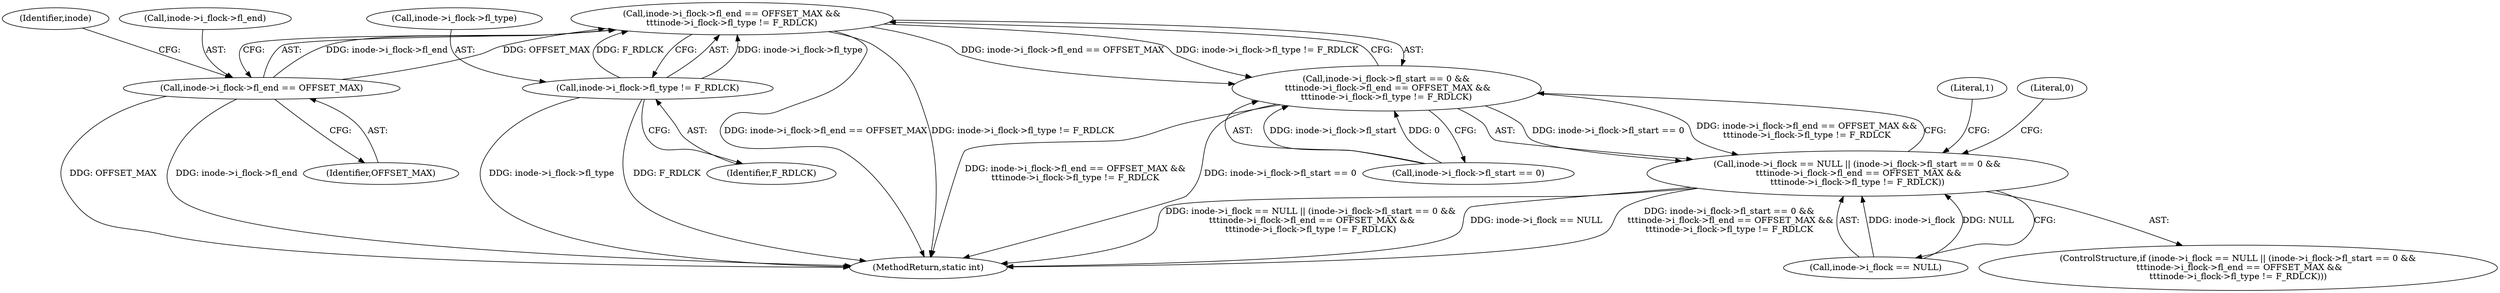digraph "0_linux_263b4509ec4d47e0da3e753f85a39ea12d1eff24@API" {
"1000141" [label="(Call,inode->i_flock->fl_end == OFFSET_MAX &&\n\t\t\tinode->i_flock->fl_type != F_RDLCK)"];
"1000142" [label="(Call,inode->i_flock->fl_end == OFFSET_MAX)"];
"1000149" [label="(Call,inode->i_flock->fl_type != F_RDLCK)"];
"1000133" [label="(Call,inode->i_flock->fl_start == 0 &&\n \t\t\tinode->i_flock->fl_end == OFFSET_MAX &&\n\t\t\tinode->i_flock->fl_type != F_RDLCK)"];
"1000127" [label="(Call,inode->i_flock == NULL || (inode->i_flock->fl_start == 0 &&\n \t\t\tinode->i_flock->fl_end == OFFSET_MAX &&\n\t\t\tinode->i_flock->fl_type != F_RDLCK))"];
"1000142" [label="(Call,inode->i_flock->fl_end == OFFSET_MAX)"];
"1000150" [label="(Call,inode->i_flock->fl_type)"];
"1000126" [label="(ControlStructure,if (inode->i_flock == NULL || (inode->i_flock->fl_start == 0 &&\n \t\t\tinode->i_flock->fl_end == OFFSET_MAX &&\n\t\t\tinode->i_flock->fl_type != F_RDLCK)))"];
"1000133" [label="(Call,inode->i_flock->fl_start == 0 &&\n \t\t\tinode->i_flock->fl_end == OFFSET_MAX &&\n\t\t\tinode->i_flock->fl_type != F_RDLCK)"];
"1000128" [label="(Call,inode->i_flock == NULL)"];
"1000149" [label="(Call,inode->i_flock->fl_type != F_RDLCK)"];
"1000152" [label="(Identifier,inode)"];
"1000155" [label="(Identifier,F_RDLCK)"];
"1000127" [label="(Call,inode->i_flock == NULL || (inode->i_flock->fl_start == 0 &&\n \t\t\tinode->i_flock->fl_end == OFFSET_MAX &&\n\t\t\tinode->i_flock->fl_type != F_RDLCK))"];
"1000160" [label="(MethodReturn,static int)"];
"1000148" [label="(Identifier,OFFSET_MAX)"];
"1000134" [label="(Call,inode->i_flock->fl_start == 0)"];
"1000157" [label="(Literal,1)"];
"1000141" [label="(Call,inode->i_flock->fl_end == OFFSET_MAX &&\n\t\t\tinode->i_flock->fl_type != F_RDLCK)"];
"1000159" [label="(Literal,0)"];
"1000143" [label="(Call,inode->i_flock->fl_end)"];
"1000141" -> "1000133"  [label="AST: "];
"1000141" -> "1000142"  [label="CFG: "];
"1000141" -> "1000149"  [label="CFG: "];
"1000142" -> "1000141"  [label="AST: "];
"1000149" -> "1000141"  [label="AST: "];
"1000133" -> "1000141"  [label="CFG: "];
"1000141" -> "1000160"  [label="DDG: inode->i_flock->fl_end == OFFSET_MAX"];
"1000141" -> "1000160"  [label="DDG: inode->i_flock->fl_type != F_RDLCK"];
"1000141" -> "1000133"  [label="DDG: inode->i_flock->fl_end == OFFSET_MAX"];
"1000141" -> "1000133"  [label="DDG: inode->i_flock->fl_type != F_RDLCK"];
"1000142" -> "1000141"  [label="DDG: inode->i_flock->fl_end"];
"1000142" -> "1000141"  [label="DDG: OFFSET_MAX"];
"1000149" -> "1000141"  [label="DDG: inode->i_flock->fl_type"];
"1000149" -> "1000141"  [label="DDG: F_RDLCK"];
"1000142" -> "1000148"  [label="CFG: "];
"1000143" -> "1000142"  [label="AST: "];
"1000148" -> "1000142"  [label="AST: "];
"1000152" -> "1000142"  [label="CFG: "];
"1000142" -> "1000160"  [label="DDG: OFFSET_MAX"];
"1000142" -> "1000160"  [label="DDG: inode->i_flock->fl_end"];
"1000149" -> "1000155"  [label="CFG: "];
"1000150" -> "1000149"  [label="AST: "];
"1000155" -> "1000149"  [label="AST: "];
"1000149" -> "1000160"  [label="DDG: inode->i_flock->fl_type"];
"1000149" -> "1000160"  [label="DDG: F_RDLCK"];
"1000133" -> "1000127"  [label="AST: "];
"1000133" -> "1000134"  [label="CFG: "];
"1000134" -> "1000133"  [label="AST: "];
"1000127" -> "1000133"  [label="CFG: "];
"1000133" -> "1000160"  [label="DDG: inode->i_flock->fl_end == OFFSET_MAX &&\n\t\t\tinode->i_flock->fl_type != F_RDLCK"];
"1000133" -> "1000160"  [label="DDG: inode->i_flock->fl_start == 0"];
"1000133" -> "1000127"  [label="DDG: inode->i_flock->fl_start == 0"];
"1000133" -> "1000127"  [label="DDG: inode->i_flock->fl_end == OFFSET_MAX &&\n\t\t\tinode->i_flock->fl_type != F_RDLCK"];
"1000134" -> "1000133"  [label="DDG: inode->i_flock->fl_start"];
"1000134" -> "1000133"  [label="DDG: 0"];
"1000127" -> "1000126"  [label="AST: "];
"1000127" -> "1000128"  [label="CFG: "];
"1000128" -> "1000127"  [label="AST: "];
"1000157" -> "1000127"  [label="CFG: "];
"1000159" -> "1000127"  [label="CFG: "];
"1000127" -> "1000160"  [label="DDG: inode->i_flock == NULL || (inode->i_flock->fl_start == 0 &&\n \t\t\tinode->i_flock->fl_end == OFFSET_MAX &&\n\t\t\tinode->i_flock->fl_type != F_RDLCK)"];
"1000127" -> "1000160"  [label="DDG: inode->i_flock == NULL"];
"1000127" -> "1000160"  [label="DDG: inode->i_flock->fl_start == 0 &&\n \t\t\tinode->i_flock->fl_end == OFFSET_MAX &&\n\t\t\tinode->i_flock->fl_type != F_RDLCK"];
"1000128" -> "1000127"  [label="DDG: inode->i_flock"];
"1000128" -> "1000127"  [label="DDG: NULL"];
}
